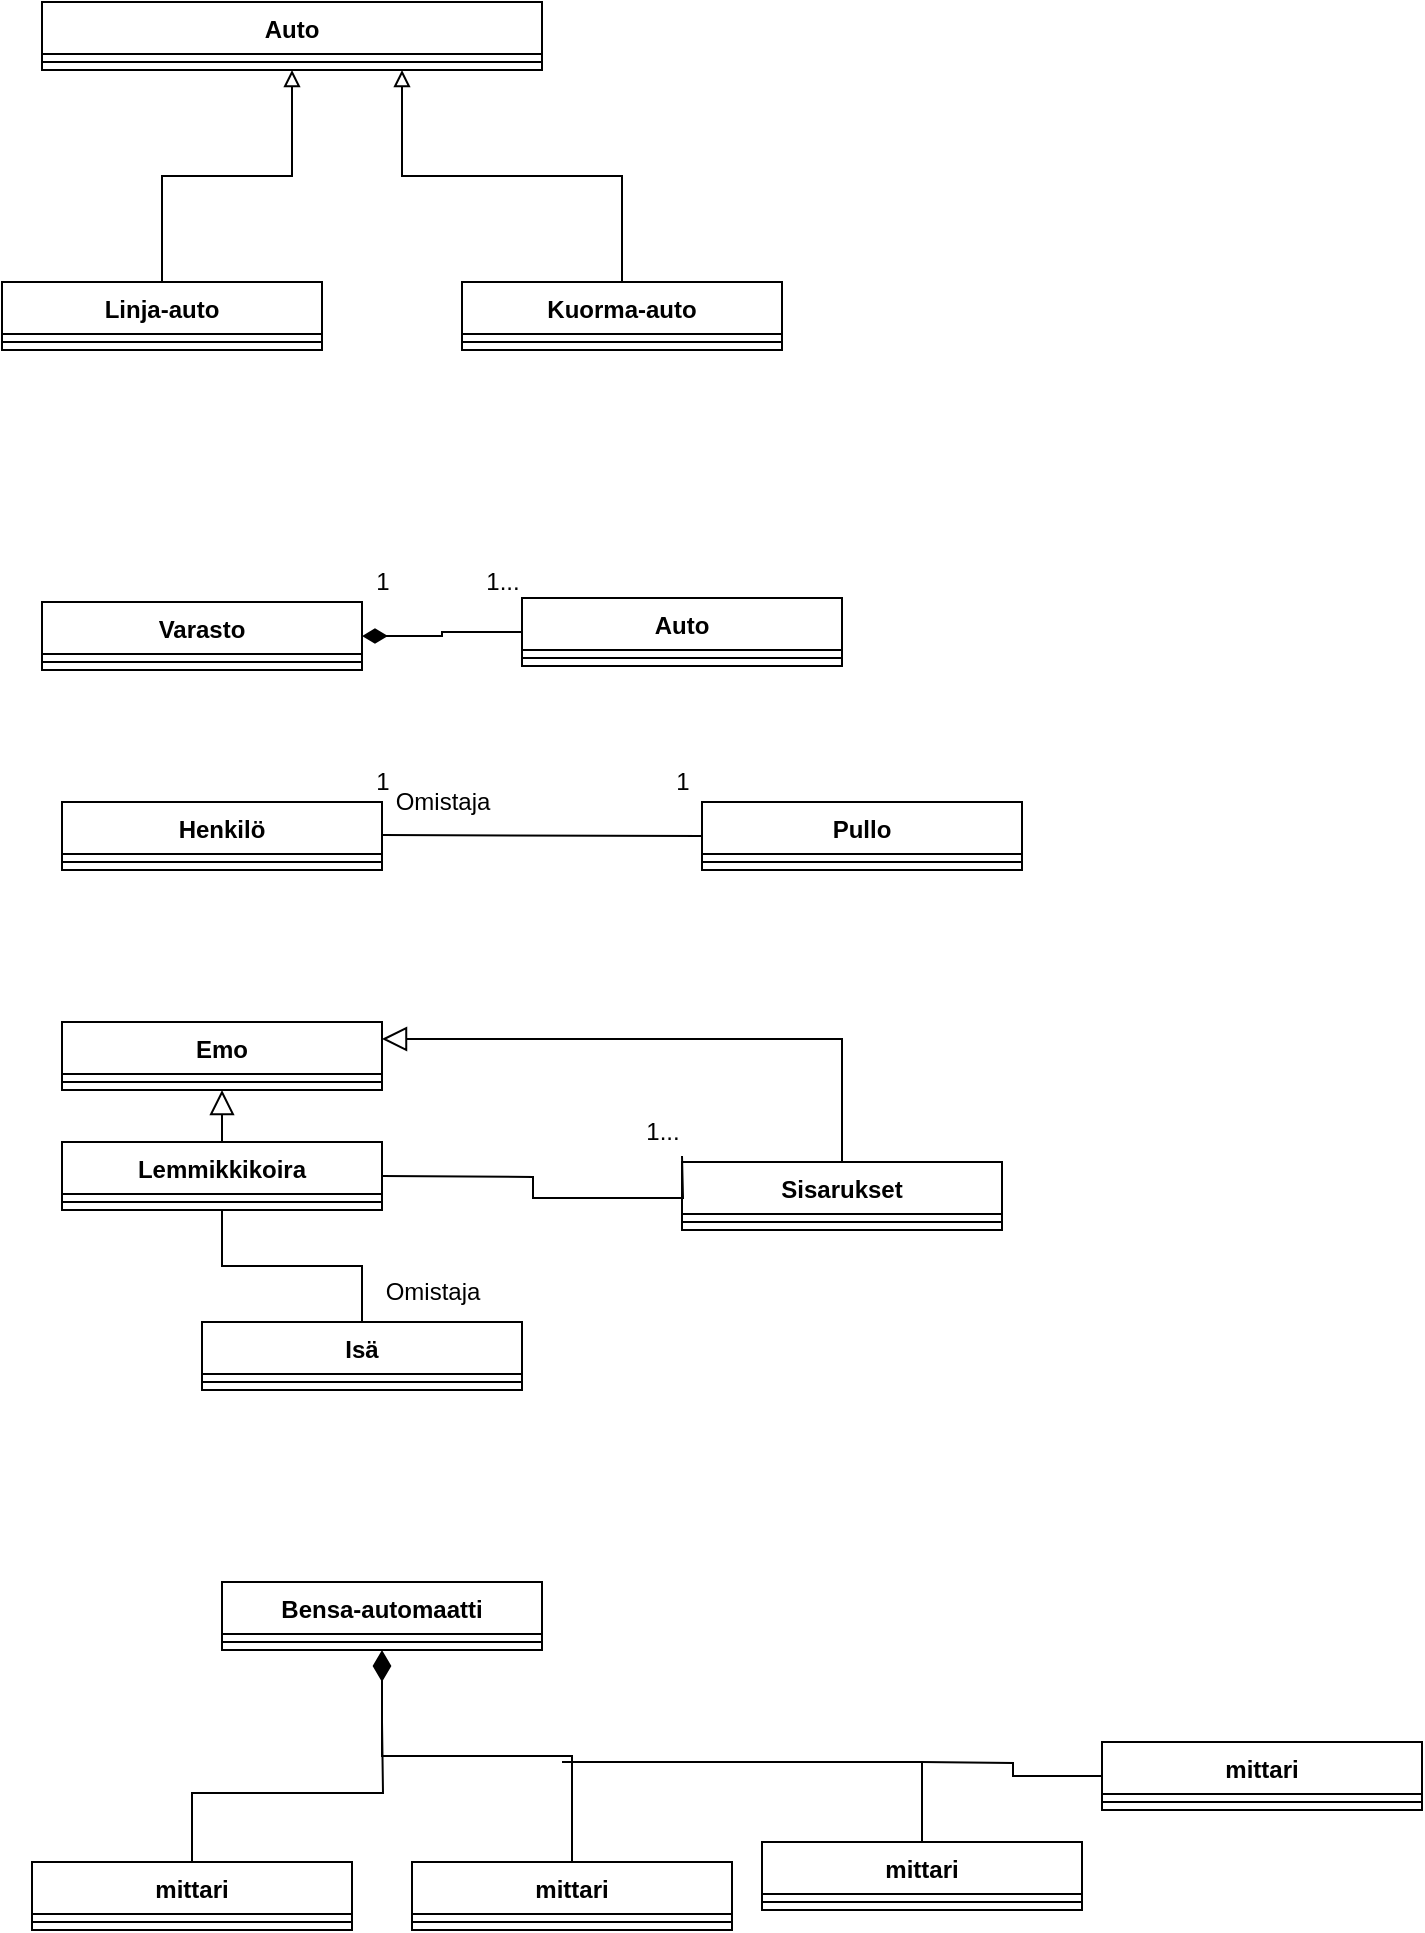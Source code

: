 <mxfile version="20.4.0" type="github">
  <diagram id="vEsajQPq7sN4_N_ij7nR" name="Page-1">
    <mxGraphModel dx="1017" dy="927" grid="1" gridSize="10" guides="1" tooltips="1" connect="1" arrows="1" fold="1" page="1" pageScale="1" pageWidth="850" pageHeight="1100" math="0" shadow="0">
      <root>
        <mxCell id="0" />
        <mxCell id="1" parent="0" />
        <mxCell id="xa-_HRpsTEDlTPyhuSHx-1" value="Auto" style="swimlane;fontStyle=1;align=center;verticalAlign=top;childLayout=stackLayout;horizontal=1;startSize=26;horizontalStack=0;resizeParent=1;resizeParentMax=0;resizeLast=0;collapsible=1;marginBottom=0;" vertex="1" parent="1">
          <mxGeometry x="70" y="40" width="250" height="34" as="geometry" />
        </mxCell>
        <mxCell id="xa-_HRpsTEDlTPyhuSHx-3" value="" style="line;strokeWidth=1;fillColor=none;align=left;verticalAlign=middle;spacingTop=-1;spacingLeft=3;spacingRight=3;rotatable=0;labelPosition=right;points=[];portConstraint=eastwest;strokeColor=inherit;" vertex="1" parent="xa-_HRpsTEDlTPyhuSHx-1">
          <mxGeometry y="26" width="250" height="8" as="geometry" />
        </mxCell>
        <mxCell id="xa-_HRpsTEDlTPyhuSHx-23" style="edgeStyle=orthogonalEdgeStyle;rounded=0;orthogonalLoop=1;jettySize=auto;html=1;exitX=0.5;exitY=0;exitDx=0;exitDy=0;entryX=0.5;entryY=1;entryDx=0;entryDy=0;endArrow=block;endFill=0;" edge="1" parent="1" source="xa-_HRpsTEDlTPyhuSHx-10" target="xa-_HRpsTEDlTPyhuSHx-1">
          <mxGeometry relative="1" as="geometry" />
        </mxCell>
        <mxCell id="xa-_HRpsTEDlTPyhuSHx-10" value="Linja-auto" style="swimlane;fontStyle=1;align=center;verticalAlign=top;childLayout=stackLayout;horizontal=1;startSize=26;horizontalStack=0;resizeParent=1;resizeParentMax=0;resizeLast=0;collapsible=1;marginBottom=0;" vertex="1" parent="1">
          <mxGeometry x="50" y="180" width="160" height="34" as="geometry" />
        </mxCell>
        <mxCell id="xa-_HRpsTEDlTPyhuSHx-12" value="" style="line;strokeWidth=1;fillColor=none;align=left;verticalAlign=middle;spacingTop=-1;spacingLeft=3;spacingRight=3;rotatable=0;labelPosition=right;points=[];portConstraint=eastwest;strokeColor=inherit;" vertex="1" parent="xa-_HRpsTEDlTPyhuSHx-10">
          <mxGeometry y="26" width="160" height="8" as="geometry" />
        </mxCell>
        <mxCell id="xa-_HRpsTEDlTPyhuSHx-22" style="edgeStyle=orthogonalEdgeStyle;rounded=0;orthogonalLoop=1;jettySize=auto;html=1;entryX=0.72;entryY=1;entryDx=0;entryDy=0;entryPerimeter=0;endArrow=block;endFill=0;" edge="1" parent="1" source="xa-_HRpsTEDlTPyhuSHx-18" target="xa-_HRpsTEDlTPyhuSHx-3">
          <mxGeometry relative="1" as="geometry" />
        </mxCell>
        <mxCell id="xa-_HRpsTEDlTPyhuSHx-18" value="Kuorma-auto" style="swimlane;fontStyle=1;align=center;verticalAlign=top;childLayout=stackLayout;horizontal=1;startSize=26;horizontalStack=0;resizeParent=1;resizeParentMax=0;resizeLast=0;collapsible=1;marginBottom=0;" vertex="1" parent="1">
          <mxGeometry x="280" y="180" width="160" height="34" as="geometry" />
        </mxCell>
        <mxCell id="xa-_HRpsTEDlTPyhuSHx-20" value="" style="line;strokeWidth=1;fillColor=none;align=left;verticalAlign=middle;spacingTop=-1;spacingLeft=3;spacingRight=3;rotatable=0;labelPosition=right;points=[];portConstraint=eastwest;strokeColor=inherit;" vertex="1" parent="xa-_HRpsTEDlTPyhuSHx-18">
          <mxGeometry y="26" width="160" height="8" as="geometry" />
        </mxCell>
        <mxCell id="xa-_HRpsTEDlTPyhuSHx-25" value="Varasto" style="swimlane;fontStyle=1;align=center;verticalAlign=top;childLayout=stackLayout;horizontal=1;startSize=26;horizontalStack=0;resizeParent=1;resizeParentMax=0;resizeLast=0;collapsible=1;marginBottom=0;" vertex="1" parent="1">
          <mxGeometry x="70" y="340" width="160" height="34" as="geometry" />
        </mxCell>
        <mxCell id="xa-_HRpsTEDlTPyhuSHx-27" value="" style="line;strokeWidth=1;fillColor=none;align=left;verticalAlign=middle;spacingTop=-1;spacingLeft=3;spacingRight=3;rotatable=0;labelPosition=right;points=[];portConstraint=eastwest;strokeColor=inherit;" vertex="1" parent="xa-_HRpsTEDlTPyhuSHx-25">
          <mxGeometry y="26" width="160" height="8" as="geometry" />
        </mxCell>
        <mxCell id="xa-_HRpsTEDlTPyhuSHx-33" style="edgeStyle=orthogonalEdgeStyle;rounded=0;orthogonalLoop=1;jettySize=auto;html=1;entryX=1;entryY=0.5;entryDx=0;entryDy=0;endArrow=diamondThin;endFill=1;endSize=10;" edge="1" parent="1" source="xa-_HRpsTEDlTPyhuSHx-29" target="xa-_HRpsTEDlTPyhuSHx-25">
          <mxGeometry relative="1" as="geometry" />
        </mxCell>
        <mxCell id="xa-_HRpsTEDlTPyhuSHx-29" value="Auto" style="swimlane;fontStyle=1;align=center;verticalAlign=top;childLayout=stackLayout;horizontal=1;startSize=26;horizontalStack=0;resizeParent=1;resizeParentMax=0;resizeLast=0;collapsible=1;marginBottom=0;" vertex="1" parent="1">
          <mxGeometry x="310" y="338" width="160" height="34" as="geometry" />
        </mxCell>
        <mxCell id="xa-_HRpsTEDlTPyhuSHx-31" value="" style="line;strokeWidth=1;fillColor=none;align=left;verticalAlign=middle;spacingTop=-1;spacingLeft=3;spacingRight=3;rotatable=0;labelPosition=right;points=[];portConstraint=eastwest;strokeColor=inherit;" vertex="1" parent="xa-_HRpsTEDlTPyhuSHx-29">
          <mxGeometry y="26" width="160" height="8" as="geometry" />
        </mxCell>
        <mxCell id="xa-_HRpsTEDlTPyhuSHx-34" value="1" style="text;html=1;align=center;verticalAlign=middle;resizable=0;points=[];autosize=1;strokeColor=none;fillColor=none;" vertex="1" parent="1">
          <mxGeometry x="225" y="315" width="30" height="30" as="geometry" />
        </mxCell>
        <mxCell id="xa-_HRpsTEDlTPyhuSHx-35" value="1..." style="text;html=1;align=center;verticalAlign=middle;resizable=0;points=[];autosize=1;strokeColor=none;fillColor=none;" vertex="1" parent="1">
          <mxGeometry x="280" y="315" width="40" height="30" as="geometry" />
        </mxCell>
        <mxCell id="xa-_HRpsTEDlTPyhuSHx-36" value="Henkilö" style="swimlane;fontStyle=1;align=center;verticalAlign=top;childLayout=stackLayout;horizontal=1;startSize=26;horizontalStack=0;resizeParent=1;resizeParentMax=0;resizeLast=0;collapsible=1;marginBottom=0;" vertex="1" parent="1">
          <mxGeometry x="80" y="440" width="160" height="34" as="geometry" />
        </mxCell>
        <mxCell id="xa-_HRpsTEDlTPyhuSHx-38" value="" style="line;strokeWidth=1;fillColor=none;align=left;verticalAlign=middle;spacingTop=-1;spacingLeft=3;spacingRight=3;rotatable=0;labelPosition=right;points=[];portConstraint=eastwest;strokeColor=inherit;" vertex="1" parent="xa-_HRpsTEDlTPyhuSHx-36">
          <mxGeometry y="26" width="160" height="8" as="geometry" />
        </mxCell>
        <mxCell id="xa-_HRpsTEDlTPyhuSHx-40" value="Pullo" style="swimlane;fontStyle=1;align=center;verticalAlign=top;childLayout=stackLayout;horizontal=1;startSize=26;horizontalStack=0;resizeParent=1;resizeParentMax=0;resizeLast=0;collapsible=1;marginBottom=0;" vertex="1" parent="1">
          <mxGeometry x="400" y="440" width="160" height="34" as="geometry" />
        </mxCell>
        <mxCell id="xa-_HRpsTEDlTPyhuSHx-42" value="" style="line;strokeWidth=1;fillColor=none;align=left;verticalAlign=middle;spacingTop=-1;spacingLeft=3;spacingRight=3;rotatable=0;labelPosition=right;points=[];portConstraint=eastwest;strokeColor=inherit;" vertex="1" parent="xa-_HRpsTEDlTPyhuSHx-40">
          <mxGeometry y="26" width="160" height="8" as="geometry" />
        </mxCell>
        <mxCell id="xa-_HRpsTEDlTPyhuSHx-44" style="edgeStyle=orthogonalEdgeStyle;rounded=0;orthogonalLoop=1;jettySize=auto;html=1;entryX=1;entryY=0.5;entryDx=0;entryDy=0;endArrow=none;endFill=0;endSize=10;exitX=0;exitY=0.5;exitDx=0;exitDy=0;" edge="1" parent="1" source="xa-_HRpsTEDlTPyhuSHx-40">
          <mxGeometry relative="1" as="geometry">
            <mxPoint x="320" y="456.5" as="sourcePoint" />
            <mxPoint x="240" y="456.5" as="targetPoint" />
          </mxGeometry>
        </mxCell>
        <mxCell id="xa-_HRpsTEDlTPyhuSHx-45" value="1" style="text;html=1;align=center;verticalAlign=middle;resizable=0;points=[];autosize=1;strokeColor=none;fillColor=none;" vertex="1" parent="1">
          <mxGeometry x="375" y="415" width="30" height="30" as="geometry" />
        </mxCell>
        <mxCell id="xa-_HRpsTEDlTPyhuSHx-46" value="1" style="text;html=1;align=center;verticalAlign=middle;resizable=0;points=[];autosize=1;strokeColor=none;fillColor=none;" vertex="1" parent="1">
          <mxGeometry x="225" y="415" width="30" height="30" as="geometry" />
        </mxCell>
        <mxCell id="xa-_HRpsTEDlTPyhuSHx-47" value="Omistaja" style="text;html=1;align=center;verticalAlign=middle;resizable=0;points=[];autosize=1;strokeColor=none;fillColor=none;" vertex="1" parent="1">
          <mxGeometry x="235" y="425" width="70" height="30" as="geometry" />
        </mxCell>
        <mxCell id="xa-_HRpsTEDlTPyhuSHx-62" style="edgeStyle=orthogonalEdgeStyle;rounded=0;orthogonalLoop=1;jettySize=auto;html=1;exitX=0.5;exitY=0;exitDx=0;exitDy=0;entryX=0.5;entryY=1;entryDx=0;entryDy=0;endArrow=block;endFill=0;endSize=10;" edge="1" parent="1" source="xa-_HRpsTEDlTPyhuSHx-48" target="xa-_HRpsTEDlTPyhuSHx-58">
          <mxGeometry relative="1" as="geometry" />
        </mxCell>
        <mxCell id="xa-_HRpsTEDlTPyhuSHx-48" value="Lemmikkikoira" style="swimlane;fontStyle=1;align=center;verticalAlign=top;childLayout=stackLayout;horizontal=1;startSize=26;horizontalStack=0;resizeParent=1;resizeParentMax=0;resizeLast=0;collapsible=1;marginBottom=0;" vertex="1" parent="1">
          <mxGeometry x="80" y="610" width="160" height="34" as="geometry" />
        </mxCell>
        <mxCell id="xa-_HRpsTEDlTPyhuSHx-50" value="" style="line;strokeWidth=1;fillColor=none;align=left;verticalAlign=middle;spacingTop=-1;spacingLeft=3;spacingRight=3;rotatable=0;labelPosition=right;points=[];portConstraint=eastwest;strokeColor=inherit;" vertex="1" parent="xa-_HRpsTEDlTPyhuSHx-48">
          <mxGeometry y="26" width="160" height="8" as="geometry" />
        </mxCell>
        <mxCell id="xa-_HRpsTEDlTPyhuSHx-63" style="edgeStyle=orthogonalEdgeStyle;rounded=0;orthogonalLoop=1;jettySize=auto;html=1;exitX=0.5;exitY=0;exitDx=0;exitDy=0;entryX=1;entryY=0.25;entryDx=0;entryDy=0;endArrow=block;endFill=0;endSize=10;" edge="1" parent="1" source="xa-_HRpsTEDlTPyhuSHx-52" target="xa-_HRpsTEDlTPyhuSHx-58">
          <mxGeometry relative="1" as="geometry" />
        </mxCell>
        <mxCell id="xa-_HRpsTEDlTPyhuSHx-52" value="Sisarukset" style="swimlane;fontStyle=1;align=center;verticalAlign=top;childLayout=stackLayout;horizontal=1;startSize=26;horizontalStack=0;resizeParent=1;resizeParentMax=0;resizeLast=0;collapsible=1;marginBottom=0;" vertex="1" parent="1">
          <mxGeometry x="390" y="620" width="160" height="34" as="geometry" />
        </mxCell>
        <mxCell id="xa-_HRpsTEDlTPyhuSHx-54" value="" style="line;strokeWidth=1;fillColor=none;align=left;verticalAlign=middle;spacingTop=-1;spacingLeft=3;spacingRight=3;rotatable=0;labelPosition=right;points=[];portConstraint=eastwest;strokeColor=inherit;" vertex="1" parent="xa-_HRpsTEDlTPyhuSHx-52">
          <mxGeometry y="26" width="160" height="8" as="geometry" />
        </mxCell>
        <mxCell id="xa-_HRpsTEDlTPyhuSHx-56" style="edgeStyle=orthogonalEdgeStyle;rounded=0;orthogonalLoop=1;jettySize=auto;html=1;entryX=0;entryY=0.5;entryDx=0;entryDy=0;endArrow=none;endFill=0;endSize=10;" edge="1" parent="1">
          <mxGeometry relative="1" as="geometry">
            <mxPoint x="240" y="627" as="sourcePoint" />
            <mxPoint x="390" y="617" as="targetPoint" />
          </mxGeometry>
        </mxCell>
        <mxCell id="xa-_HRpsTEDlTPyhuSHx-57" value="1..." style="text;html=1;align=center;verticalAlign=middle;resizable=0;points=[];autosize=1;strokeColor=none;fillColor=none;" vertex="1" parent="1">
          <mxGeometry x="360" y="590" width="40" height="30" as="geometry" />
        </mxCell>
        <mxCell id="xa-_HRpsTEDlTPyhuSHx-58" value="Emo" style="swimlane;fontStyle=1;align=center;verticalAlign=top;childLayout=stackLayout;horizontal=1;startSize=26;horizontalStack=0;resizeParent=1;resizeParentMax=0;resizeLast=0;collapsible=1;marginBottom=0;" vertex="1" parent="1">
          <mxGeometry x="80" y="550" width="160" height="34" as="geometry" />
        </mxCell>
        <mxCell id="xa-_HRpsTEDlTPyhuSHx-60" value="" style="line;strokeWidth=1;fillColor=none;align=left;verticalAlign=middle;spacingTop=-1;spacingLeft=3;spacingRight=3;rotatable=0;labelPosition=right;points=[];portConstraint=eastwest;strokeColor=inherit;" vertex="1" parent="xa-_HRpsTEDlTPyhuSHx-58">
          <mxGeometry y="26" width="160" height="8" as="geometry" />
        </mxCell>
        <mxCell id="xa-_HRpsTEDlTPyhuSHx-68" style="edgeStyle=orthogonalEdgeStyle;rounded=0;orthogonalLoop=1;jettySize=auto;html=1;entryX=0.5;entryY=1;entryDx=0;entryDy=0;endArrow=none;endFill=0;endSize=10;" edge="1" parent="1" source="xa-_HRpsTEDlTPyhuSHx-64" target="xa-_HRpsTEDlTPyhuSHx-48">
          <mxGeometry relative="1" as="geometry" />
        </mxCell>
        <mxCell id="xa-_HRpsTEDlTPyhuSHx-64" value="Isä" style="swimlane;fontStyle=1;align=center;verticalAlign=top;childLayout=stackLayout;horizontal=1;startSize=26;horizontalStack=0;resizeParent=1;resizeParentMax=0;resizeLast=0;collapsible=1;marginBottom=0;" vertex="1" parent="1">
          <mxGeometry x="150" y="700" width="160" height="34" as="geometry" />
        </mxCell>
        <mxCell id="xa-_HRpsTEDlTPyhuSHx-66" value="" style="line;strokeWidth=1;fillColor=none;align=left;verticalAlign=middle;spacingTop=-1;spacingLeft=3;spacingRight=3;rotatable=0;labelPosition=right;points=[];portConstraint=eastwest;strokeColor=inherit;" vertex="1" parent="xa-_HRpsTEDlTPyhuSHx-64">
          <mxGeometry y="26" width="160" height="8" as="geometry" />
        </mxCell>
        <mxCell id="xa-_HRpsTEDlTPyhuSHx-69" value="Omistaja" style="text;html=1;align=center;verticalAlign=middle;resizable=0;points=[];autosize=1;strokeColor=none;fillColor=none;" vertex="1" parent="1">
          <mxGeometry x="230" y="670" width="70" height="30" as="geometry" />
        </mxCell>
        <mxCell id="xa-_HRpsTEDlTPyhuSHx-91" style="edgeStyle=orthogonalEdgeStyle;rounded=0;orthogonalLoop=1;jettySize=auto;html=1;exitX=0.5;exitY=1;exitDx=0;exitDy=0;entryX=0.5;entryY=0;entryDx=0;entryDy=0;endArrow=none;endFill=0;endSize=10;startArrow=diamondThin;startFill=1;startSize=13;" edge="1" parent="1" source="xa-_HRpsTEDlTPyhuSHx-70" target="xa-_HRpsTEDlTPyhuSHx-78">
          <mxGeometry relative="1" as="geometry">
            <Array as="points">
              <mxPoint x="240" y="917" />
              <mxPoint x="335" y="917" />
            </Array>
          </mxGeometry>
        </mxCell>
        <mxCell id="xa-_HRpsTEDlTPyhuSHx-70" value="Bensa-automaatti" style="swimlane;fontStyle=1;align=center;verticalAlign=top;childLayout=stackLayout;horizontal=1;startSize=26;horizontalStack=0;resizeParent=1;resizeParentMax=0;resizeLast=0;collapsible=1;marginBottom=0;" vertex="1" parent="1">
          <mxGeometry x="160" y="830" width="160" height="34" as="geometry" />
        </mxCell>
        <mxCell id="xa-_HRpsTEDlTPyhuSHx-72" value="" style="line;strokeWidth=1;fillColor=none;align=left;verticalAlign=middle;spacingTop=-1;spacingLeft=3;spacingRight=3;rotatable=0;labelPosition=right;points=[];portConstraint=eastwest;strokeColor=inherit;" vertex="1" parent="xa-_HRpsTEDlTPyhuSHx-70">
          <mxGeometry y="26" width="160" height="8" as="geometry" />
        </mxCell>
        <mxCell id="xa-_HRpsTEDlTPyhuSHx-94" style="edgeStyle=orthogonalEdgeStyle;rounded=0;orthogonalLoop=1;jettySize=auto;html=1;exitX=0.5;exitY=0;exitDx=0;exitDy=0;startArrow=none;startFill=0;endArrow=none;endFill=0;endSize=10;" edge="1" parent="1" source="xa-_HRpsTEDlTPyhuSHx-74">
          <mxGeometry relative="1" as="geometry">
            <mxPoint x="240" y="900" as="targetPoint" />
          </mxGeometry>
        </mxCell>
        <mxCell id="xa-_HRpsTEDlTPyhuSHx-74" value="mittari&#xa;" style="swimlane;fontStyle=1;align=center;verticalAlign=top;childLayout=stackLayout;horizontal=1;startSize=26;horizontalStack=0;resizeParent=1;resizeParentMax=0;resizeLast=0;collapsible=1;marginBottom=0;" vertex="1" parent="1">
          <mxGeometry x="65" y="970" width="160" height="34" as="geometry" />
        </mxCell>
        <mxCell id="xa-_HRpsTEDlTPyhuSHx-76" value="" style="line;strokeWidth=1;fillColor=none;align=left;verticalAlign=middle;spacingTop=-1;spacingLeft=3;spacingRight=3;rotatable=0;labelPosition=right;points=[];portConstraint=eastwest;strokeColor=inherit;" vertex="1" parent="xa-_HRpsTEDlTPyhuSHx-74">
          <mxGeometry y="26" width="160" height="8" as="geometry" />
        </mxCell>
        <mxCell id="xa-_HRpsTEDlTPyhuSHx-78" value="mittari&#xa;" style="swimlane;fontStyle=1;align=center;verticalAlign=top;childLayout=stackLayout;horizontal=1;startSize=26;horizontalStack=0;resizeParent=1;resizeParentMax=0;resizeLast=0;collapsible=1;marginBottom=0;" vertex="1" parent="1">
          <mxGeometry x="255" y="970" width="160" height="34" as="geometry" />
        </mxCell>
        <mxCell id="xa-_HRpsTEDlTPyhuSHx-80" value="" style="line;strokeWidth=1;fillColor=none;align=left;verticalAlign=middle;spacingTop=-1;spacingLeft=3;spacingRight=3;rotatable=0;labelPosition=right;points=[];portConstraint=eastwest;strokeColor=inherit;" vertex="1" parent="xa-_HRpsTEDlTPyhuSHx-78">
          <mxGeometry y="26" width="160" height="8" as="geometry" />
        </mxCell>
        <mxCell id="xa-_HRpsTEDlTPyhuSHx-97" style="edgeStyle=orthogonalEdgeStyle;rounded=0;orthogonalLoop=1;jettySize=auto;html=1;startArrow=none;startFill=0;endArrow=none;endFill=0;endSize=10;" edge="1" parent="1" source="xa-_HRpsTEDlTPyhuSHx-82">
          <mxGeometry relative="1" as="geometry">
            <mxPoint x="510" y="920.0" as="targetPoint" />
          </mxGeometry>
        </mxCell>
        <mxCell id="xa-_HRpsTEDlTPyhuSHx-82" value="mittari&#xa;" style="swimlane;fontStyle=1;align=center;verticalAlign=top;childLayout=stackLayout;horizontal=1;startSize=26;horizontalStack=0;resizeParent=1;resizeParentMax=0;resizeLast=0;collapsible=1;marginBottom=0;" vertex="1" parent="1">
          <mxGeometry x="600" y="910" width="160" height="34" as="geometry" />
        </mxCell>
        <mxCell id="xa-_HRpsTEDlTPyhuSHx-84" value="" style="line;strokeWidth=1;fillColor=none;align=left;verticalAlign=middle;spacingTop=-1;spacingLeft=3;spacingRight=3;rotatable=0;labelPosition=right;points=[];portConstraint=eastwest;strokeColor=inherit;" vertex="1" parent="xa-_HRpsTEDlTPyhuSHx-82">
          <mxGeometry y="26" width="160" height="8" as="geometry" />
        </mxCell>
        <mxCell id="xa-_HRpsTEDlTPyhuSHx-95" style="edgeStyle=orthogonalEdgeStyle;rounded=0;orthogonalLoop=1;jettySize=auto;html=1;exitX=0.5;exitY=0;exitDx=0;exitDy=0;startArrow=none;startFill=0;endArrow=none;endFill=0;endSize=10;" edge="1" parent="1" source="xa-_HRpsTEDlTPyhuSHx-86">
          <mxGeometry relative="1" as="geometry">
            <mxPoint x="330" y="920" as="targetPoint" />
            <Array as="points">
              <mxPoint x="510" y="920" />
            </Array>
          </mxGeometry>
        </mxCell>
        <mxCell id="xa-_HRpsTEDlTPyhuSHx-86" value="mittari&#xa;" style="swimlane;fontStyle=1;align=center;verticalAlign=top;childLayout=stackLayout;horizontal=1;startSize=26;horizontalStack=0;resizeParent=1;resizeParentMax=0;resizeLast=0;collapsible=1;marginBottom=0;" vertex="1" parent="1">
          <mxGeometry x="430" y="960" width="160" height="34" as="geometry" />
        </mxCell>
        <mxCell id="xa-_HRpsTEDlTPyhuSHx-88" value="" style="line;strokeWidth=1;fillColor=none;align=left;verticalAlign=middle;spacingTop=-1;spacingLeft=3;spacingRight=3;rotatable=0;labelPosition=right;points=[];portConstraint=eastwest;strokeColor=inherit;" vertex="1" parent="xa-_HRpsTEDlTPyhuSHx-86">
          <mxGeometry y="26" width="160" height="8" as="geometry" />
        </mxCell>
      </root>
    </mxGraphModel>
  </diagram>
</mxfile>
